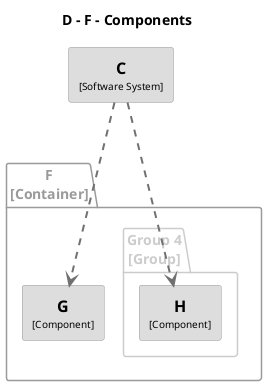@startuml
set separator none
title D - F - Components

top to bottom direction

skinparam {
  shadowing false
  arrowFontSize 10
  defaultTextAlignment center
  wrapWidth 200
  maxMessageSize 100
}

hide stereotype

skinparam rectangle<<C>> {
  BackgroundColor #dddddd
  FontColor #000000
  BorderColor #9a9a9a
}
skinparam rectangle<<D.F.G>> {
  BackgroundColor #dddddd
  FontColor #000000
  BorderColor #9a9a9a
}
skinparam rectangle<<D.F.H>> {
  BackgroundColor #dddddd
  FontColor #000000
  BorderColor #9a9a9a
}

rectangle "==C\n<size:10>[Software System]</size>" <<C>> as C

package "F\n[Container]" <<D.F>> {
  skinparam PackageBorderColor<<D.F>> #9a9a9a
  skinparam PackageFontColor<<D.F>> #9a9a9a

  package "Group 4\n[Group]" <<group>> {
    skinparam PackageBorderColor<<group>> #cccccc
    skinparam PackageFontColor<<group>> #cccccc

    rectangle "==H\n<size:10>[Component]</size>" <<D.F.H>> as D.F.H
  }

  rectangle "==G\n<size:10>[Component]</size>" <<D.F.G>> as D.F.G
}

C .[#707070,thickness=2].> D.F.G : "<color:#707070>"
C .[#707070,thickness=2].> D.F.H : "<color:#707070>"
@enduml